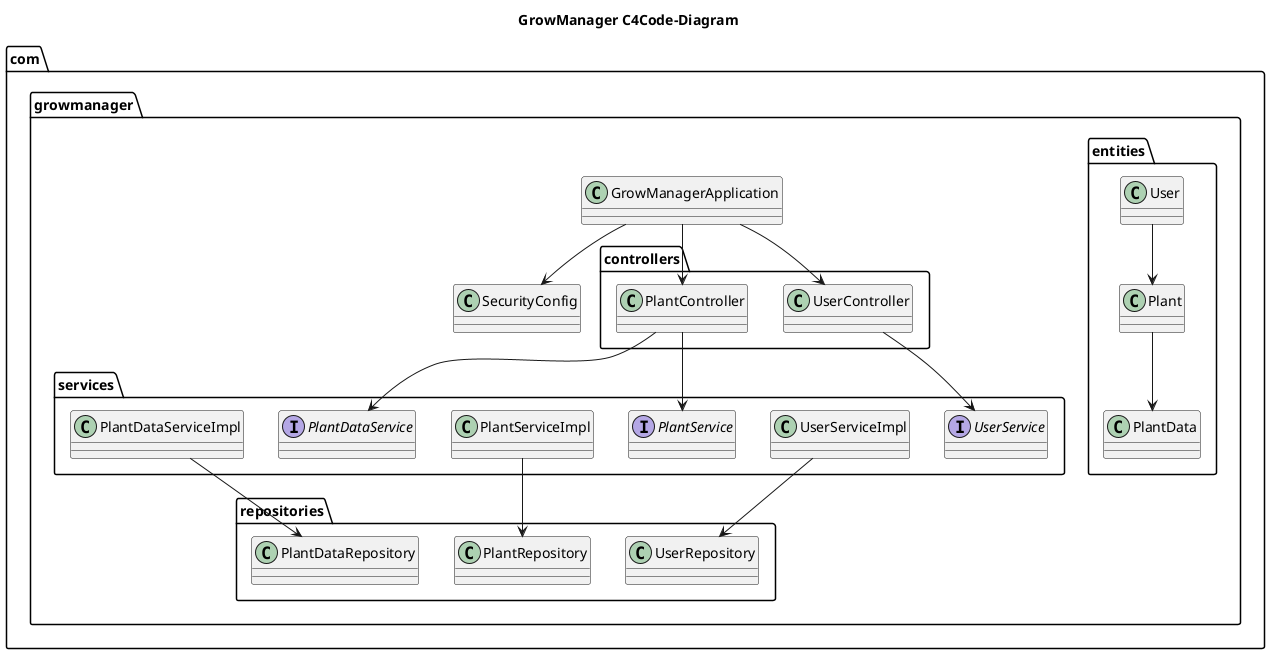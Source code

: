 @startuml GrowManager_C4CodeGrow1

title GrowManager C4Code-Diagram

package com.growmanager {
    
    class GrowManagerApplication
    class SecurityConfig
    
    package com.growmanager.controllers {
        class UserController
        class PlantController
    }
    
    package com.growmanager.entities {
        class User
        class Plant
        class PlantData
    }
    
    package com.growmanager.repositories {
        class UserRepository
        class PlantRepository
        class PlantDataRepository
    }
    
    package com.growmanager.services {
        interface UserService
        class UserServiceImpl
        interface PlantService
        class PlantServiceImpl
        interface PlantDataService
        class PlantDataServiceImpl
    }
    
    UserController --> UserService
    PlantController --> PlantService
    PlantController --> PlantDataService
    UserServiceImpl --> UserRepository
    PlantServiceImpl --> PlantRepository
    PlantDataServiceImpl --> PlantDataRepository
    
    Plant --> PlantData
    User --> Plant
    
    GrowManagerApplication --> UserController
    GrowManagerApplication --> PlantController
    GrowManagerApplication --> SecurityConfig
    
}

@enduml
